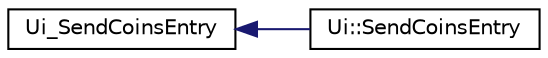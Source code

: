digraph "Graphical Class Hierarchy"
{
 // LATEX_PDF_SIZE
  edge [fontname="Helvetica",fontsize="10",labelfontname="Helvetica",labelfontsize="10"];
  node [fontname="Helvetica",fontsize="10",shape=record];
  rankdir="LR";
  Node0 [label="Ui_SendCoinsEntry",height=0.2,width=0.4,color="black", fillcolor="white", style="filled",URL="$class_ui___send_coins_entry.html",tooltip=" "];
  Node0 -> Node1 [dir="back",color="midnightblue",fontsize="10",style="solid",fontname="Helvetica"];
  Node1 [label="Ui::SendCoinsEntry",height=0.2,width=0.4,color="black", fillcolor="white", style="filled",URL="$class_ui_1_1_send_coins_entry.html",tooltip=" "];
}
